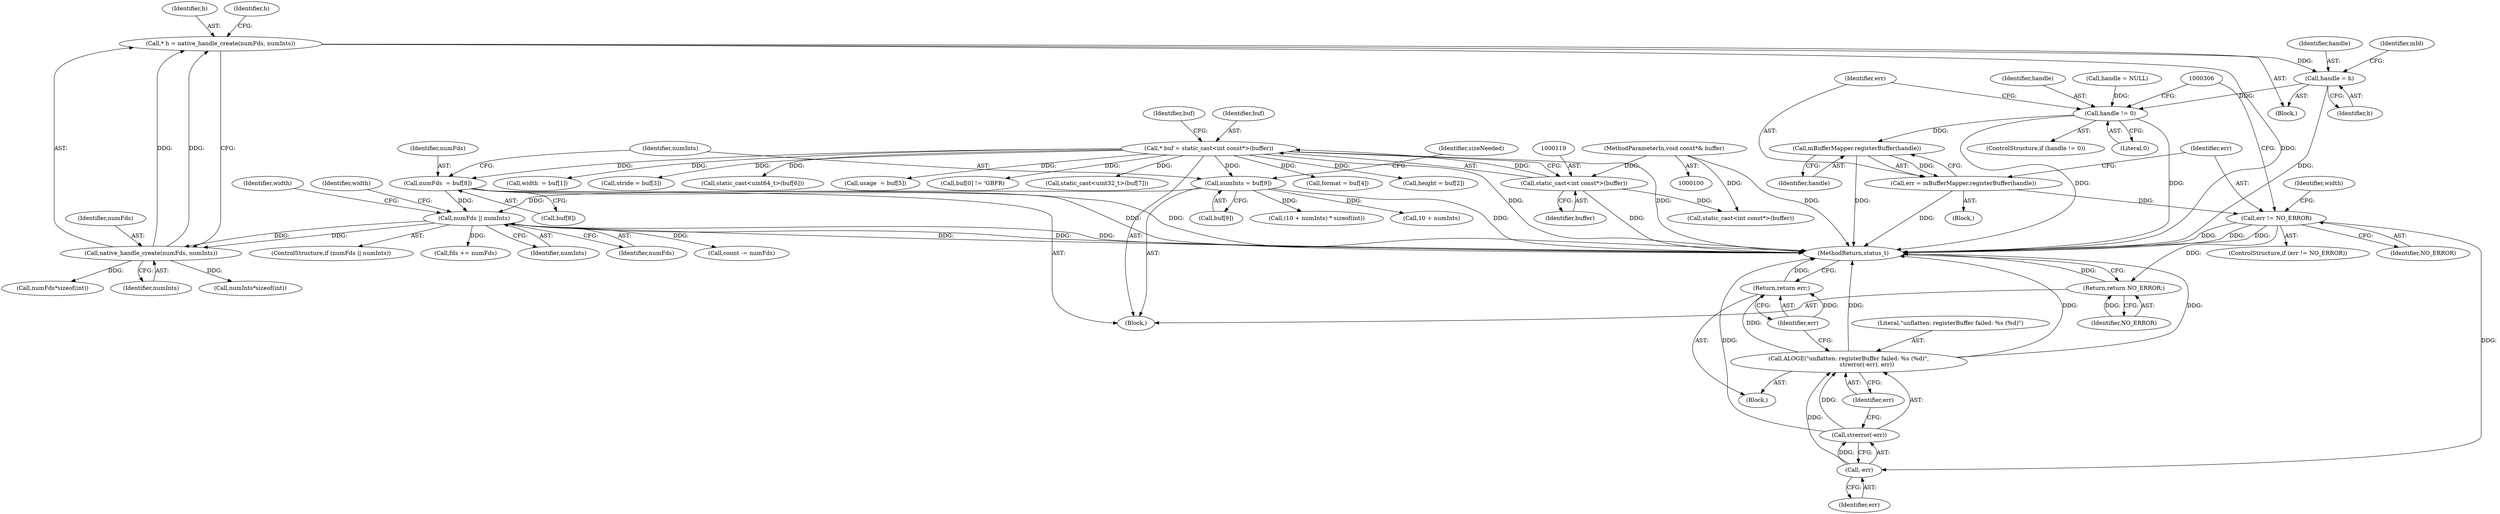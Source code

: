 digraph "0_Android_38803268570f90e97452cd9a30ac831661829091@pointer" {
"1000201" [label="(Call,* h = native_handle_create(numFds, numInts))"];
"1000203" [label="(Call,native_handle_create(numFds, numInts))"];
"1000171" [label="(Call,numFds || numInts)"];
"1000130" [label="(Call,numFds  = buf[8])"];
"1000116" [label="(Call,* buf = static_cast<int const*>(buffer))"];
"1000118" [label="(Call,static_cast<int const*>(buffer))"];
"1000101" [label="(MethodParameterIn,void const*& buffer)"];
"1000136" [label="(Call,numInts = buf[9])"];
"1000229" [label="(Call,handle = h)"];
"1000268" [label="(Call,handle != 0)"];
"1000275" [label="(Call,mBufferMapper.registerBuffer(handle))"];
"1000273" [label="(Call,err = mBufferMapper.registerBuffer(handle))"];
"1000278" [label="(Call,err != NO_ERROR)"];
"1000299" [label="(Call,-err)"];
"1000298" [label="(Call,strerror(-err))"];
"1000296" [label="(Call,ALOGE(\"unflatten: registerBuffer failed: %s (%d)\",\n                    strerror(-err), err))"];
"1000302" [label="(Return,return err;)"];
"1000318" [label="(Return,return NO_ERROR;)"];
"1000136" [label="(Call,numInts = buf[9])"];
"1000203" [label="(Call,native_handle_create(numFds, numInts))"];
"1000312" [label="(Call,fds += numFds)"];
"1000267" [label="(ControlStructure,if (handle != 0))"];
"1000275" [label="(Call,mBufferMapper.registerBuffer(handle))"];
"1000174" [label="(Block,)"];
"1000120" [label="(Identifier,buffer)"];
"1000270" [label="(Literal,0)"];
"1000283" [label="(Identifier,width)"];
"1000176" [label="(Identifier,width)"];
"1000173" [label="(Identifier,numInts)"];
"1000296" [label="(Call,ALOGE(\"unflatten: registerBuffer failed: %s (%d)\",\n                    strerror(-err), err))"];
"1000205" [label="(Identifier,numInts)"];
"1000190" [label="(Call,format = buf[4])"];
"1000298" [label="(Call,strerror(-err))"];
"1000278" [label="(Call,err != NO_ERROR)"];
"1000105" [label="(Block,)"];
"1000145" [label="(Call,10 + numInts)"];
"1000300" [label="(Identifier,err)"];
"1000130" [label="(Call,numFds  = buf[8])"];
"1000318" [label="(Return,return NO_ERROR;)"];
"1000202" [label="(Identifier,h)"];
"1000137" [label="(Identifier,numInts)"];
"1000319" [label="(Identifier,NO_ERROR)"];
"1000180" [label="(Call,height = buf[2])"];
"1000225" [label="(Call,numInts*sizeof(int))"];
"1000204" [label="(Identifier,numFds)"];
"1000175" [label="(Call,width  = buf[1])"];
"1000138" [label="(Call,buf[9])"];
"1000143" [label="(Identifier,sizeNeeded)"];
"1000235" [label="(Identifier,width)"];
"1000116" [label="(Call,* buf = static_cast<int const*>(buffer))"];
"1000185" [label="(Call,stride = buf[3])"];
"1000172" [label="(Identifier,numFds)"];
"1000131" [label="(Identifier,numFds)"];
"1000101" [label="(MethodParameterIn,void const*& buffer)"];
"1000305" [label="(Call,static_cast<int const*>(buffer))"];
"1000132" [label="(Call,buf[8])"];
"1000229" [label="(Call,handle = h)"];
"1000277" [label="(ControlStructure,if (err != NO_ERROR))"];
"1000251" [label="(Call,static_cast<uint64_t>(buf[6]))"];
"1000280" [label="(Identifier,NO_ERROR)"];
"1000301" [label="(Identifier,err)"];
"1000201" [label="(Call,* h = native_handle_create(numFds, numInts))"];
"1000315" [label="(Call,count -= numFds)"];
"1000279" [label="(Identifier,err)"];
"1000144" [label="(Call,(10 + numInts) * sizeof(int))"];
"1000231" [label="(Identifier,h)"];
"1000245" [label="(Call,handle = NULL)"];
"1000274" [label="(Identifier,err)"];
"1000273" [label="(Call,err = mBufferMapper.registerBuffer(handle))"];
"1000208" [label="(Identifier,h)"];
"1000170" [label="(ControlStructure,if (numFds || numInts))"];
"1000195" [label="(Call,usage  = buf[5])"];
"1000124" [label="(Identifier,buf)"];
"1000230" [label="(Identifier,handle)"];
"1000117" [label="(Identifier,buf)"];
"1000249" [label="(Identifier,mId)"];
"1000297" [label="(Literal,\"unflatten: registerBuffer failed: %s (%d)\")"];
"1000271" [label="(Block,)"];
"1000211" [label="(Call,numFds*sizeof(int))"];
"1000122" [label="(Call,buf[0] != 'GBFR)"];
"1000303" [label="(Identifier,err)"];
"1000320" [label="(MethodReturn,status_t)"];
"1000259" [label="(Call,static_cast<uint32_t>(buf[7]))"];
"1000269" [label="(Identifier,handle)"];
"1000276" [label="(Identifier,handle)"];
"1000299" [label="(Call,-err)"];
"1000268" [label="(Call,handle != 0)"];
"1000302" [label="(Return,return err;)"];
"1000171" [label="(Call,numFds || numInts)"];
"1000118" [label="(Call,static_cast<int const*>(buffer))"];
"1000281" [label="(Block,)"];
"1000201" -> "1000174"  [label="AST: "];
"1000201" -> "1000203"  [label="CFG: "];
"1000202" -> "1000201"  [label="AST: "];
"1000203" -> "1000201"  [label="AST: "];
"1000208" -> "1000201"  [label="CFG: "];
"1000201" -> "1000320"  [label="DDG: "];
"1000203" -> "1000201"  [label="DDG: "];
"1000203" -> "1000201"  [label="DDG: "];
"1000201" -> "1000229"  [label="DDG: "];
"1000203" -> "1000205"  [label="CFG: "];
"1000204" -> "1000203"  [label="AST: "];
"1000205" -> "1000203"  [label="AST: "];
"1000171" -> "1000203"  [label="DDG: "];
"1000171" -> "1000203"  [label="DDG: "];
"1000203" -> "1000211"  [label="DDG: "];
"1000203" -> "1000225"  [label="DDG: "];
"1000171" -> "1000170"  [label="AST: "];
"1000171" -> "1000172"  [label="CFG: "];
"1000171" -> "1000173"  [label="CFG: "];
"1000172" -> "1000171"  [label="AST: "];
"1000173" -> "1000171"  [label="AST: "];
"1000176" -> "1000171"  [label="CFG: "];
"1000235" -> "1000171"  [label="CFG: "];
"1000171" -> "1000320"  [label="DDG: "];
"1000171" -> "1000320"  [label="DDG: "];
"1000171" -> "1000320"  [label="DDG: "];
"1000130" -> "1000171"  [label="DDG: "];
"1000136" -> "1000171"  [label="DDG: "];
"1000171" -> "1000312"  [label="DDG: "];
"1000171" -> "1000315"  [label="DDG: "];
"1000130" -> "1000105"  [label="AST: "];
"1000130" -> "1000132"  [label="CFG: "];
"1000131" -> "1000130"  [label="AST: "];
"1000132" -> "1000130"  [label="AST: "];
"1000137" -> "1000130"  [label="CFG: "];
"1000130" -> "1000320"  [label="DDG: "];
"1000130" -> "1000320"  [label="DDG: "];
"1000116" -> "1000130"  [label="DDG: "];
"1000116" -> "1000105"  [label="AST: "];
"1000116" -> "1000118"  [label="CFG: "];
"1000117" -> "1000116"  [label="AST: "];
"1000118" -> "1000116"  [label="AST: "];
"1000124" -> "1000116"  [label="CFG: "];
"1000116" -> "1000320"  [label="DDG: "];
"1000116" -> "1000320"  [label="DDG: "];
"1000118" -> "1000116"  [label="DDG: "];
"1000116" -> "1000122"  [label="DDG: "];
"1000116" -> "1000136"  [label="DDG: "];
"1000116" -> "1000175"  [label="DDG: "];
"1000116" -> "1000180"  [label="DDG: "];
"1000116" -> "1000185"  [label="DDG: "];
"1000116" -> "1000190"  [label="DDG: "];
"1000116" -> "1000195"  [label="DDG: "];
"1000116" -> "1000251"  [label="DDG: "];
"1000116" -> "1000259"  [label="DDG: "];
"1000118" -> "1000120"  [label="CFG: "];
"1000119" -> "1000118"  [label="AST: "];
"1000120" -> "1000118"  [label="AST: "];
"1000118" -> "1000320"  [label="DDG: "];
"1000101" -> "1000118"  [label="DDG: "];
"1000118" -> "1000305"  [label="DDG: "];
"1000101" -> "1000100"  [label="AST: "];
"1000101" -> "1000320"  [label="DDG: "];
"1000101" -> "1000305"  [label="DDG: "];
"1000136" -> "1000105"  [label="AST: "];
"1000136" -> "1000138"  [label="CFG: "];
"1000137" -> "1000136"  [label="AST: "];
"1000138" -> "1000136"  [label="AST: "];
"1000143" -> "1000136"  [label="CFG: "];
"1000136" -> "1000320"  [label="DDG: "];
"1000136" -> "1000144"  [label="DDG: "];
"1000136" -> "1000145"  [label="DDG: "];
"1000229" -> "1000174"  [label="AST: "];
"1000229" -> "1000231"  [label="CFG: "];
"1000230" -> "1000229"  [label="AST: "];
"1000231" -> "1000229"  [label="AST: "];
"1000249" -> "1000229"  [label="CFG: "];
"1000229" -> "1000320"  [label="DDG: "];
"1000229" -> "1000268"  [label="DDG: "];
"1000268" -> "1000267"  [label="AST: "];
"1000268" -> "1000270"  [label="CFG: "];
"1000269" -> "1000268"  [label="AST: "];
"1000270" -> "1000268"  [label="AST: "];
"1000274" -> "1000268"  [label="CFG: "];
"1000306" -> "1000268"  [label="CFG: "];
"1000268" -> "1000320"  [label="DDG: "];
"1000268" -> "1000320"  [label="DDG: "];
"1000245" -> "1000268"  [label="DDG: "];
"1000268" -> "1000275"  [label="DDG: "];
"1000275" -> "1000273"  [label="AST: "];
"1000275" -> "1000276"  [label="CFG: "];
"1000276" -> "1000275"  [label="AST: "];
"1000273" -> "1000275"  [label="CFG: "];
"1000275" -> "1000320"  [label="DDG: "];
"1000275" -> "1000273"  [label="DDG: "];
"1000273" -> "1000271"  [label="AST: "];
"1000274" -> "1000273"  [label="AST: "];
"1000279" -> "1000273"  [label="CFG: "];
"1000273" -> "1000320"  [label="DDG: "];
"1000273" -> "1000278"  [label="DDG: "];
"1000278" -> "1000277"  [label="AST: "];
"1000278" -> "1000280"  [label="CFG: "];
"1000279" -> "1000278"  [label="AST: "];
"1000280" -> "1000278"  [label="AST: "];
"1000283" -> "1000278"  [label="CFG: "];
"1000306" -> "1000278"  [label="CFG: "];
"1000278" -> "1000320"  [label="DDG: "];
"1000278" -> "1000320"  [label="DDG: "];
"1000278" -> "1000320"  [label="DDG: "];
"1000278" -> "1000299"  [label="DDG: "];
"1000278" -> "1000318"  [label="DDG: "];
"1000299" -> "1000298"  [label="AST: "];
"1000299" -> "1000300"  [label="CFG: "];
"1000300" -> "1000299"  [label="AST: "];
"1000298" -> "1000299"  [label="CFG: "];
"1000299" -> "1000298"  [label="DDG: "];
"1000299" -> "1000296"  [label="DDG: "];
"1000298" -> "1000296"  [label="AST: "];
"1000301" -> "1000298"  [label="CFG: "];
"1000298" -> "1000320"  [label="DDG: "];
"1000298" -> "1000296"  [label="DDG: "];
"1000296" -> "1000281"  [label="AST: "];
"1000296" -> "1000301"  [label="CFG: "];
"1000297" -> "1000296"  [label="AST: "];
"1000301" -> "1000296"  [label="AST: "];
"1000303" -> "1000296"  [label="CFG: "];
"1000296" -> "1000320"  [label="DDG: "];
"1000296" -> "1000320"  [label="DDG: "];
"1000296" -> "1000320"  [label="DDG: "];
"1000296" -> "1000302"  [label="DDG: "];
"1000302" -> "1000281"  [label="AST: "];
"1000302" -> "1000303"  [label="CFG: "];
"1000303" -> "1000302"  [label="AST: "];
"1000320" -> "1000302"  [label="CFG: "];
"1000302" -> "1000320"  [label="DDG: "];
"1000303" -> "1000302"  [label="DDG: "];
"1000318" -> "1000105"  [label="AST: "];
"1000318" -> "1000319"  [label="CFG: "];
"1000319" -> "1000318"  [label="AST: "];
"1000320" -> "1000318"  [label="CFG: "];
"1000318" -> "1000320"  [label="DDG: "];
"1000319" -> "1000318"  [label="DDG: "];
}
